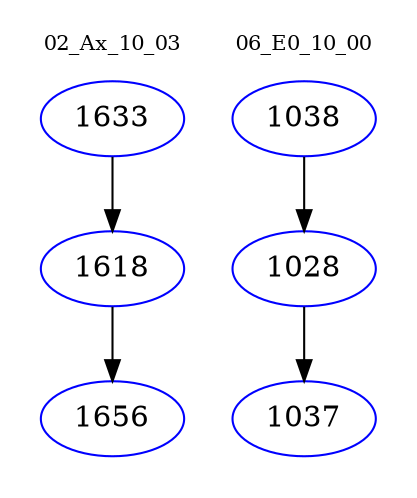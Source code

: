 digraph{
subgraph cluster_0 {
color = white
label = "02_Ax_10_03";
fontsize=10;
T0_1633 [label="1633", color="blue"]
T0_1633 -> T0_1618 [color="black"]
T0_1618 [label="1618", color="blue"]
T0_1618 -> T0_1656 [color="black"]
T0_1656 [label="1656", color="blue"]
}
subgraph cluster_1 {
color = white
label = "06_E0_10_00";
fontsize=10;
T1_1038 [label="1038", color="blue"]
T1_1038 -> T1_1028 [color="black"]
T1_1028 [label="1028", color="blue"]
T1_1028 -> T1_1037 [color="black"]
T1_1037 [label="1037", color="blue"]
}
}
